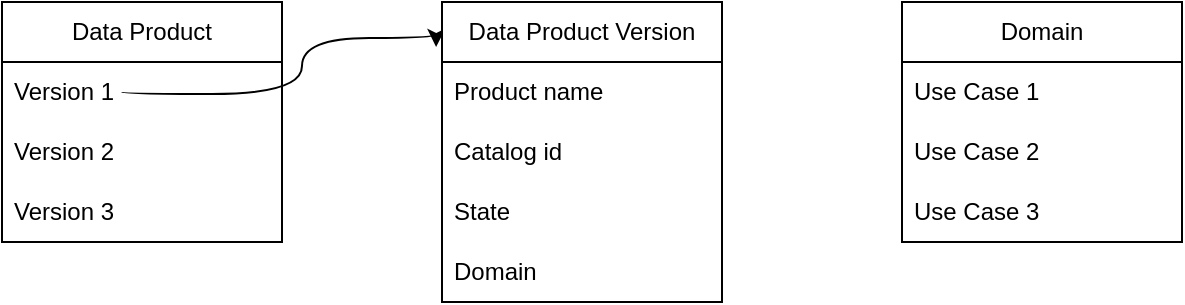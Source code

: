 <mxfile version="21.5.2" type="github">
  <diagram name="Page-1" id="JUeN7pyW9k_pwQHl4vyu">
    <mxGraphModel dx="711" dy="437" grid="1" gridSize="10" guides="1" tooltips="1" connect="1" arrows="1" fold="1" page="1" pageScale="1" pageWidth="850" pageHeight="1100" math="0" shadow="0">
      <root>
        <mxCell id="0" />
        <mxCell id="1" parent="0" />
        <mxCell id="xF36PL0ddtuHugNluqgG-1" value="Data Product" style="swimlane;fontStyle=0;childLayout=stackLayout;horizontal=1;startSize=30;horizontalStack=0;resizeParent=1;resizeParentMax=0;resizeLast=0;collapsible=1;marginBottom=0;whiteSpace=wrap;html=1;" vertex="1" parent="1">
          <mxGeometry x="80" y="110" width="140" height="120" as="geometry" />
        </mxCell>
        <mxCell id="xF36PL0ddtuHugNluqgG-2" value="Version 1" style="text;strokeColor=none;fillColor=none;align=left;verticalAlign=middle;spacingLeft=4;spacingRight=4;overflow=hidden;points=[[0,0.5],[1,0.5]];portConstraint=eastwest;rotatable=0;whiteSpace=wrap;html=1;" vertex="1" parent="xF36PL0ddtuHugNluqgG-1">
          <mxGeometry y="30" width="140" height="30" as="geometry" />
        </mxCell>
        <mxCell id="xF36PL0ddtuHugNluqgG-10" value="" style="endArrow=classic;html=1;rounded=0;edgeStyle=orthogonalEdgeStyle;entryX=-0.021;entryY=0.15;entryDx=0;entryDy=0;curved=1;entryPerimeter=0;" edge="1" parent="xF36PL0ddtuHugNluqgG-1" target="xF36PL0ddtuHugNluqgG-5">
          <mxGeometry width="50" height="50" relative="1" as="geometry">
            <mxPoint x="60" y="45" as="sourcePoint" />
            <mxPoint x="230" as="targetPoint" />
            <Array as="points">
              <mxPoint x="60" y="46" />
              <mxPoint x="150" y="46" />
              <mxPoint x="150" y="18" />
            </Array>
          </mxGeometry>
        </mxCell>
        <mxCell id="xF36PL0ddtuHugNluqgG-3" value="Version 2" style="text;strokeColor=none;fillColor=none;align=left;verticalAlign=middle;spacingLeft=4;spacingRight=4;overflow=hidden;points=[[0,0.5],[1,0.5]];portConstraint=eastwest;rotatable=0;whiteSpace=wrap;html=1;" vertex="1" parent="xF36PL0ddtuHugNluqgG-1">
          <mxGeometry y="60" width="140" height="30" as="geometry" />
        </mxCell>
        <mxCell id="xF36PL0ddtuHugNluqgG-4" value="Version 3" style="text;strokeColor=none;fillColor=none;align=left;verticalAlign=middle;spacingLeft=4;spacingRight=4;overflow=hidden;points=[[0,0.5],[1,0.5]];portConstraint=eastwest;rotatable=0;whiteSpace=wrap;html=1;" vertex="1" parent="xF36PL0ddtuHugNluqgG-1">
          <mxGeometry y="90" width="140" height="30" as="geometry" />
        </mxCell>
        <mxCell id="xF36PL0ddtuHugNluqgG-5" value="Data Product Version" style="swimlane;fontStyle=0;childLayout=stackLayout;horizontal=1;startSize=30;horizontalStack=0;resizeParent=1;resizeParentMax=0;resizeLast=0;collapsible=1;marginBottom=0;whiteSpace=wrap;html=1;" vertex="1" parent="1">
          <mxGeometry x="300" y="110" width="140" height="150" as="geometry" />
        </mxCell>
        <mxCell id="xF36PL0ddtuHugNluqgG-6" value="Product name" style="text;strokeColor=none;fillColor=none;align=left;verticalAlign=middle;spacingLeft=4;spacingRight=4;overflow=hidden;points=[[0,0.5],[1,0.5]];portConstraint=eastwest;rotatable=0;whiteSpace=wrap;html=1;" vertex="1" parent="xF36PL0ddtuHugNluqgG-5">
          <mxGeometry y="30" width="140" height="30" as="geometry" />
        </mxCell>
        <mxCell id="xF36PL0ddtuHugNluqgG-7" value="Catalog id" style="text;strokeColor=none;fillColor=none;align=left;verticalAlign=middle;spacingLeft=4;spacingRight=4;overflow=hidden;points=[[0,0.5],[1,0.5]];portConstraint=eastwest;rotatable=0;whiteSpace=wrap;html=1;" vertex="1" parent="xF36PL0ddtuHugNluqgG-5">
          <mxGeometry y="60" width="140" height="30" as="geometry" />
        </mxCell>
        <mxCell id="xF36PL0ddtuHugNluqgG-8" value="State" style="text;strokeColor=none;fillColor=none;align=left;verticalAlign=middle;spacingLeft=4;spacingRight=4;overflow=hidden;points=[[0,0.5],[1,0.5]];portConstraint=eastwest;rotatable=0;whiteSpace=wrap;html=1;" vertex="1" parent="xF36PL0ddtuHugNluqgG-5">
          <mxGeometry y="90" width="140" height="30" as="geometry" />
        </mxCell>
        <mxCell id="xF36PL0ddtuHugNluqgG-12" value="Domain" style="text;strokeColor=none;fillColor=none;align=left;verticalAlign=middle;spacingLeft=4;spacingRight=4;overflow=hidden;points=[[0,0.5],[1,0.5]];portConstraint=eastwest;rotatable=0;whiteSpace=wrap;html=1;" vertex="1" parent="xF36PL0ddtuHugNluqgG-5">
          <mxGeometry y="120" width="140" height="30" as="geometry" />
        </mxCell>
        <mxCell id="xF36PL0ddtuHugNluqgG-13" value="Domain" style="swimlane;fontStyle=0;childLayout=stackLayout;horizontal=1;startSize=30;horizontalStack=0;resizeParent=1;resizeParentMax=0;resizeLast=0;collapsible=1;marginBottom=0;whiteSpace=wrap;html=1;" vertex="1" parent="1">
          <mxGeometry x="530" y="110" width="140" height="120" as="geometry" />
        </mxCell>
        <mxCell id="xF36PL0ddtuHugNluqgG-14" value="Use Case 1" style="text;strokeColor=none;fillColor=none;align=left;verticalAlign=middle;spacingLeft=4;spacingRight=4;overflow=hidden;points=[[0,0.5],[1,0.5]];portConstraint=eastwest;rotatable=0;whiteSpace=wrap;html=1;" vertex="1" parent="xF36PL0ddtuHugNluqgG-13">
          <mxGeometry y="30" width="140" height="30" as="geometry" />
        </mxCell>
        <mxCell id="xF36PL0ddtuHugNluqgG-15" value="Use Case 2" style="text;strokeColor=none;fillColor=none;align=left;verticalAlign=middle;spacingLeft=4;spacingRight=4;overflow=hidden;points=[[0,0.5],[1,0.5]];portConstraint=eastwest;rotatable=0;whiteSpace=wrap;html=1;" vertex="1" parent="xF36PL0ddtuHugNluqgG-13">
          <mxGeometry y="60" width="140" height="30" as="geometry" />
        </mxCell>
        <mxCell id="xF36PL0ddtuHugNluqgG-16" value="Use Case 3" style="text;strokeColor=none;fillColor=none;align=left;verticalAlign=middle;spacingLeft=4;spacingRight=4;overflow=hidden;points=[[0,0.5],[1,0.5]];portConstraint=eastwest;rotatable=0;whiteSpace=wrap;html=1;" vertex="1" parent="xF36PL0ddtuHugNluqgG-13">
          <mxGeometry y="90" width="140" height="30" as="geometry" />
        </mxCell>
      </root>
    </mxGraphModel>
  </diagram>
</mxfile>
